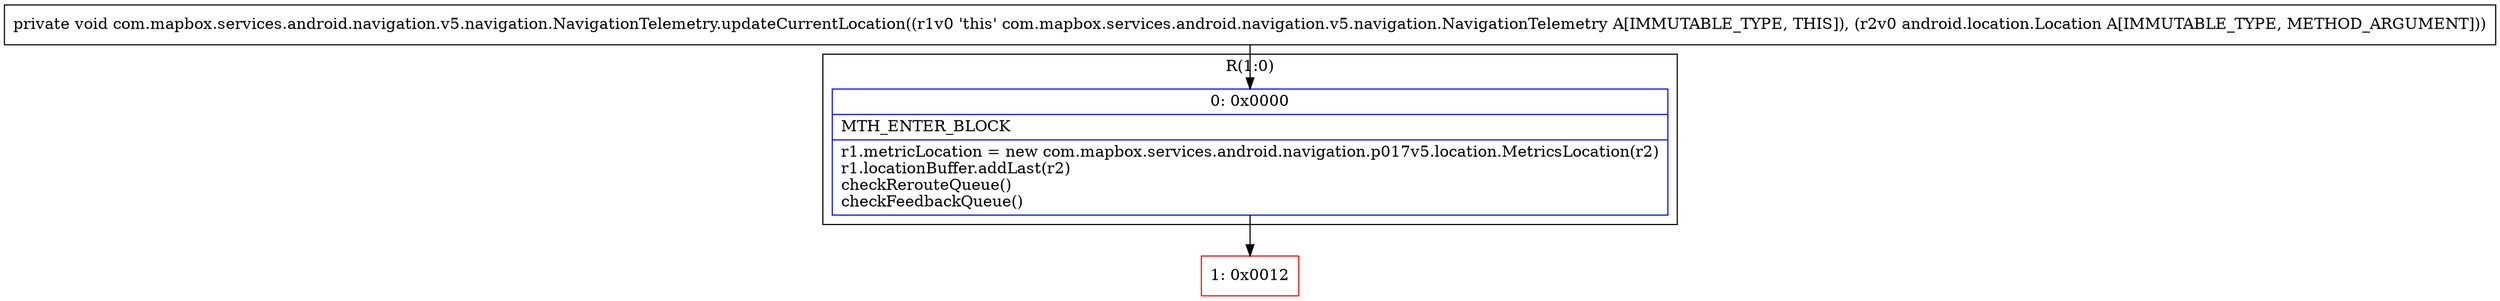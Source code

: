 digraph "CFG forcom.mapbox.services.android.navigation.v5.navigation.NavigationTelemetry.updateCurrentLocation(Landroid\/location\/Location;)V" {
subgraph cluster_Region_820127027 {
label = "R(1:0)";
node [shape=record,color=blue];
Node_0 [shape=record,label="{0\:\ 0x0000|MTH_ENTER_BLOCK\l|r1.metricLocation = new com.mapbox.services.android.navigation.p017v5.location.MetricsLocation(r2)\lr1.locationBuffer.addLast(r2)\lcheckRerouteQueue()\lcheckFeedbackQueue()\l}"];
}
Node_1 [shape=record,color=red,label="{1\:\ 0x0012}"];
MethodNode[shape=record,label="{private void com.mapbox.services.android.navigation.v5.navigation.NavigationTelemetry.updateCurrentLocation((r1v0 'this' com.mapbox.services.android.navigation.v5.navigation.NavigationTelemetry A[IMMUTABLE_TYPE, THIS]), (r2v0 android.location.Location A[IMMUTABLE_TYPE, METHOD_ARGUMENT])) }"];
MethodNode -> Node_0;
Node_0 -> Node_1;
}


